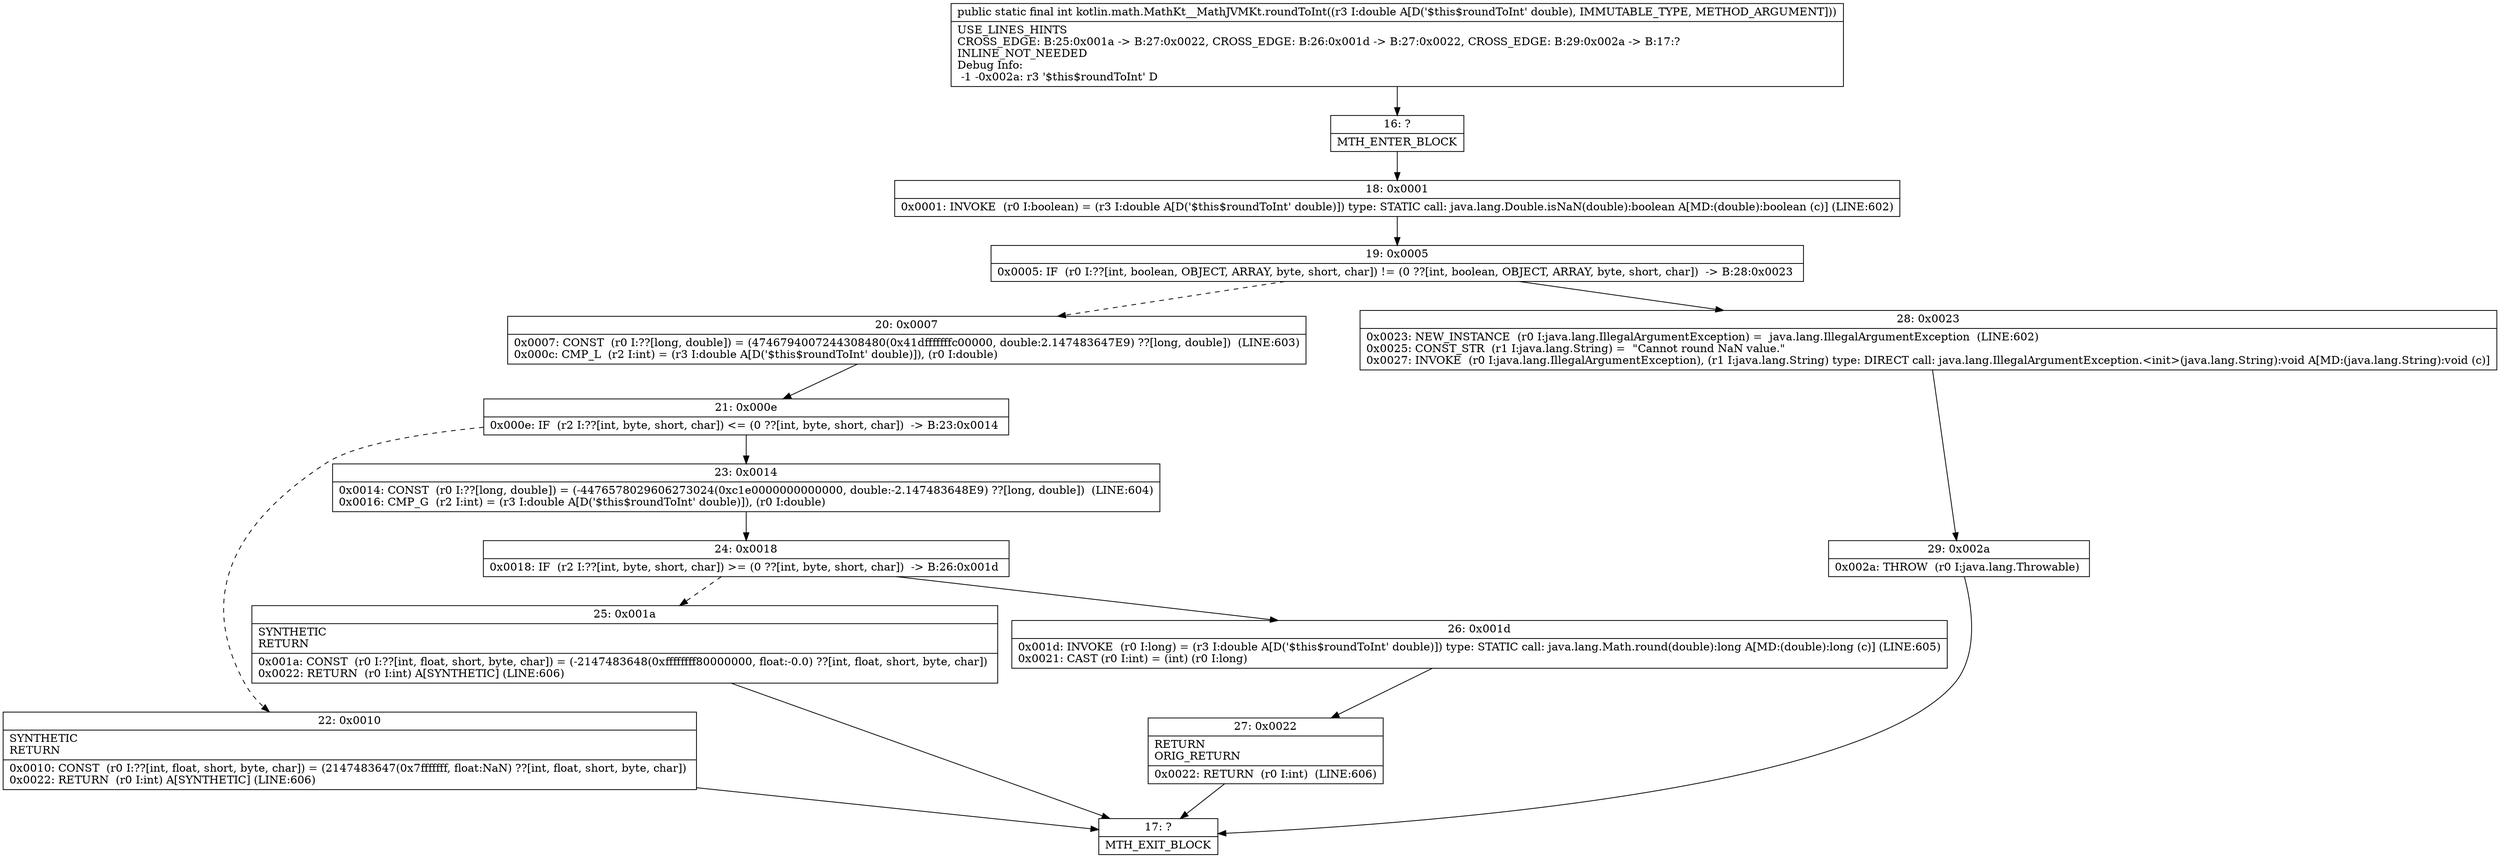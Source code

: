digraph "CFG forkotlin.math.MathKt__MathJVMKt.roundToInt(D)I" {
Node_16 [shape=record,label="{16\:\ ?|MTH_ENTER_BLOCK\l}"];
Node_18 [shape=record,label="{18\:\ 0x0001|0x0001: INVOKE  (r0 I:boolean) = (r3 I:double A[D('$this$roundToInt' double)]) type: STATIC call: java.lang.Double.isNaN(double):boolean A[MD:(double):boolean (c)] (LINE:602)\l}"];
Node_19 [shape=record,label="{19\:\ 0x0005|0x0005: IF  (r0 I:??[int, boolean, OBJECT, ARRAY, byte, short, char]) != (0 ??[int, boolean, OBJECT, ARRAY, byte, short, char])  \-\> B:28:0x0023 \l}"];
Node_20 [shape=record,label="{20\:\ 0x0007|0x0007: CONST  (r0 I:??[long, double]) = (4746794007244308480(0x41dfffffffc00000, double:2.147483647E9) ??[long, double])  (LINE:603)\l0x000c: CMP_L  (r2 I:int) = (r3 I:double A[D('$this$roundToInt' double)]), (r0 I:double) \l}"];
Node_21 [shape=record,label="{21\:\ 0x000e|0x000e: IF  (r2 I:??[int, byte, short, char]) \<= (0 ??[int, byte, short, char])  \-\> B:23:0x0014 \l}"];
Node_22 [shape=record,label="{22\:\ 0x0010|SYNTHETIC\lRETURN\l|0x0010: CONST  (r0 I:??[int, float, short, byte, char]) = (2147483647(0x7fffffff, float:NaN) ??[int, float, short, byte, char]) \l0x0022: RETURN  (r0 I:int) A[SYNTHETIC] (LINE:606)\l}"];
Node_17 [shape=record,label="{17\:\ ?|MTH_EXIT_BLOCK\l}"];
Node_23 [shape=record,label="{23\:\ 0x0014|0x0014: CONST  (r0 I:??[long, double]) = (\-4476578029606273024(0xc1e0000000000000, double:\-2.147483648E9) ??[long, double])  (LINE:604)\l0x0016: CMP_G  (r2 I:int) = (r3 I:double A[D('$this$roundToInt' double)]), (r0 I:double) \l}"];
Node_24 [shape=record,label="{24\:\ 0x0018|0x0018: IF  (r2 I:??[int, byte, short, char]) \>= (0 ??[int, byte, short, char])  \-\> B:26:0x001d \l}"];
Node_25 [shape=record,label="{25\:\ 0x001a|SYNTHETIC\lRETURN\l|0x001a: CONST  (r0 I:??[int, float, short, byte, char]) = (\-2147483648(0xffffffff80000000, float:\-0.0) ??[int, float, short, byte, char]) \l0x0022: RETURN  (r0 I:int) A[SYNTHETIC] (LINE:606)\l}"];
Node_26 [shape=record,label="{26\:\ 0x001d|0x001d: INVOKE  (r0 I:long) = (r3 I:double A[D('$this$roundToInt' double)]) type: STATIC call: java.lang.Math.round(double):long A[MD:(double):long (c)] (LINE:605)\l0x0021: CAST (r0 I:int) = (int) (r0 I:long) \l}"];
Node_27 [shape=record,label="{27\:\ 0x0022|RETURN\lORIG_RETURN\l|0x0022: RETURN  (r0 I:int)  (LINE:606)\l}"];
Node_28 [shape=record,label="{28\:\ 0x0023|0x0023: NEW_INSTANCE  (r0 I:java.lang.IllegalArgumentException) =  java.lang.IllegalArgumentException  (LINE:602)\l0x0025: CONST_STR  (r1 I:java.lang.String) =  \"Cannot round NaN value.\" \l0x0027: INVOKE  (r0 I:java.lang.IllegalArgumentException), (r1 I:java.lang.String) type: DIRECT call: java.lang.IllegalArgumentException.\<init\>(java.lang.String):void A[MD:(java.lang.String):void (c)]\l}"];
Node_29 [shape=record,label="{29\:\ 0x002a|0x002a: THROW  (r0 I:java.lang.Throwable) \l}"];
MethodNode[shape=record,label="{public static final int kotlin.math.MathKt__MathJVMKt.roundToInt((r3 I:double A[D('$this$roundToInt' double), IMMUTABLE_TYPE, METHOD_ARGUMENT]))  | USE_LINES_HINTS\lCROSS_EDGE: B:25:0x001a \-\> B:27:0x0022, CROSS_EDGE: B:26:0x001d \-\> B:27:0x0022, CROSS_EDGE: B:29:0x002a \-\> B:17:?\lINLINE_NOT_NEEDED\lDebug Info:\l  \-1 \-0x002a: r3 '$this$roundToInt' D\l}"];
MethodNode -> Node_16;Node_16 -> Node_18;
Node_18 -> Node_19;
Node_19 -> Node_20[style=dashed];
Node_19 -> Node_28;
Node_20 -> Node_21;
Node_21 -> Node_22[style=dashed];
Node_21 -> Node_23;
Node_22 -> Node_17;
Node_23 -> Node_24;
Node_24 -> Node_25[style=dashed];
Node_24 -> Node_26;
Node_25 -> Node_17;
Node_26 -> Node_27;
Node_27 -> Node_17;
Node_28 -> Node_29;
Node_29 -> Node_17;
}

